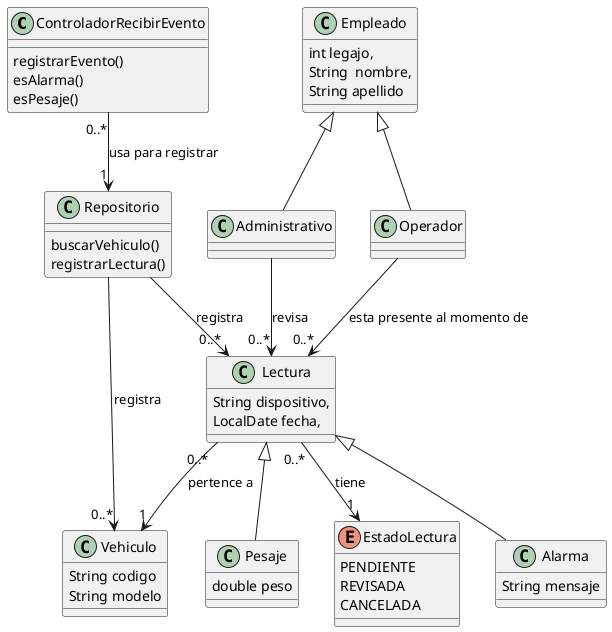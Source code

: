 @startuml

class ControladorRecibirEvento{

  registrarEvento()
  esAlarma()
  esPesaje()
}

class Repositorio{

  buscarVehiculo()
  registrarLectura()
}

class Lectura{
  String dispositivo,
  LocalDate fecha,
}

class Alarma{
  String mensaje
}

class Pesaje{
 double peso
}

class Vehiculo{
  String codigo
  String modelo
}

class Empleado{
  int legajo,
  String  nombre,
  String apellido
}

class Operador{

}

class Administrativo{

}


enum EstadoLectura{
  PENDIENTE
  REVISADA
  CANCELADA
}

ControladorRecibirEvento "0..*" --> "1" Repositorio : usa para registrar

Repositorio -->"0..*" Vehiculo : registra
Repositorio -->"0..*" Lectura : registra



Lectura "0..*" --> "1" Vehiculo : pertence a
Lectura "0..*" --> "1" EstadoLectura : tiene

Lectura <|-- Pesaje
Lectura <|-- Alarma

Empleado <|-- Administrativo
Empleado <|-- Operador

Operador --> "0..*" Lectura : esta presente al momento de

Administrativo --> "0..*" Lectura : revisa



@enduml
